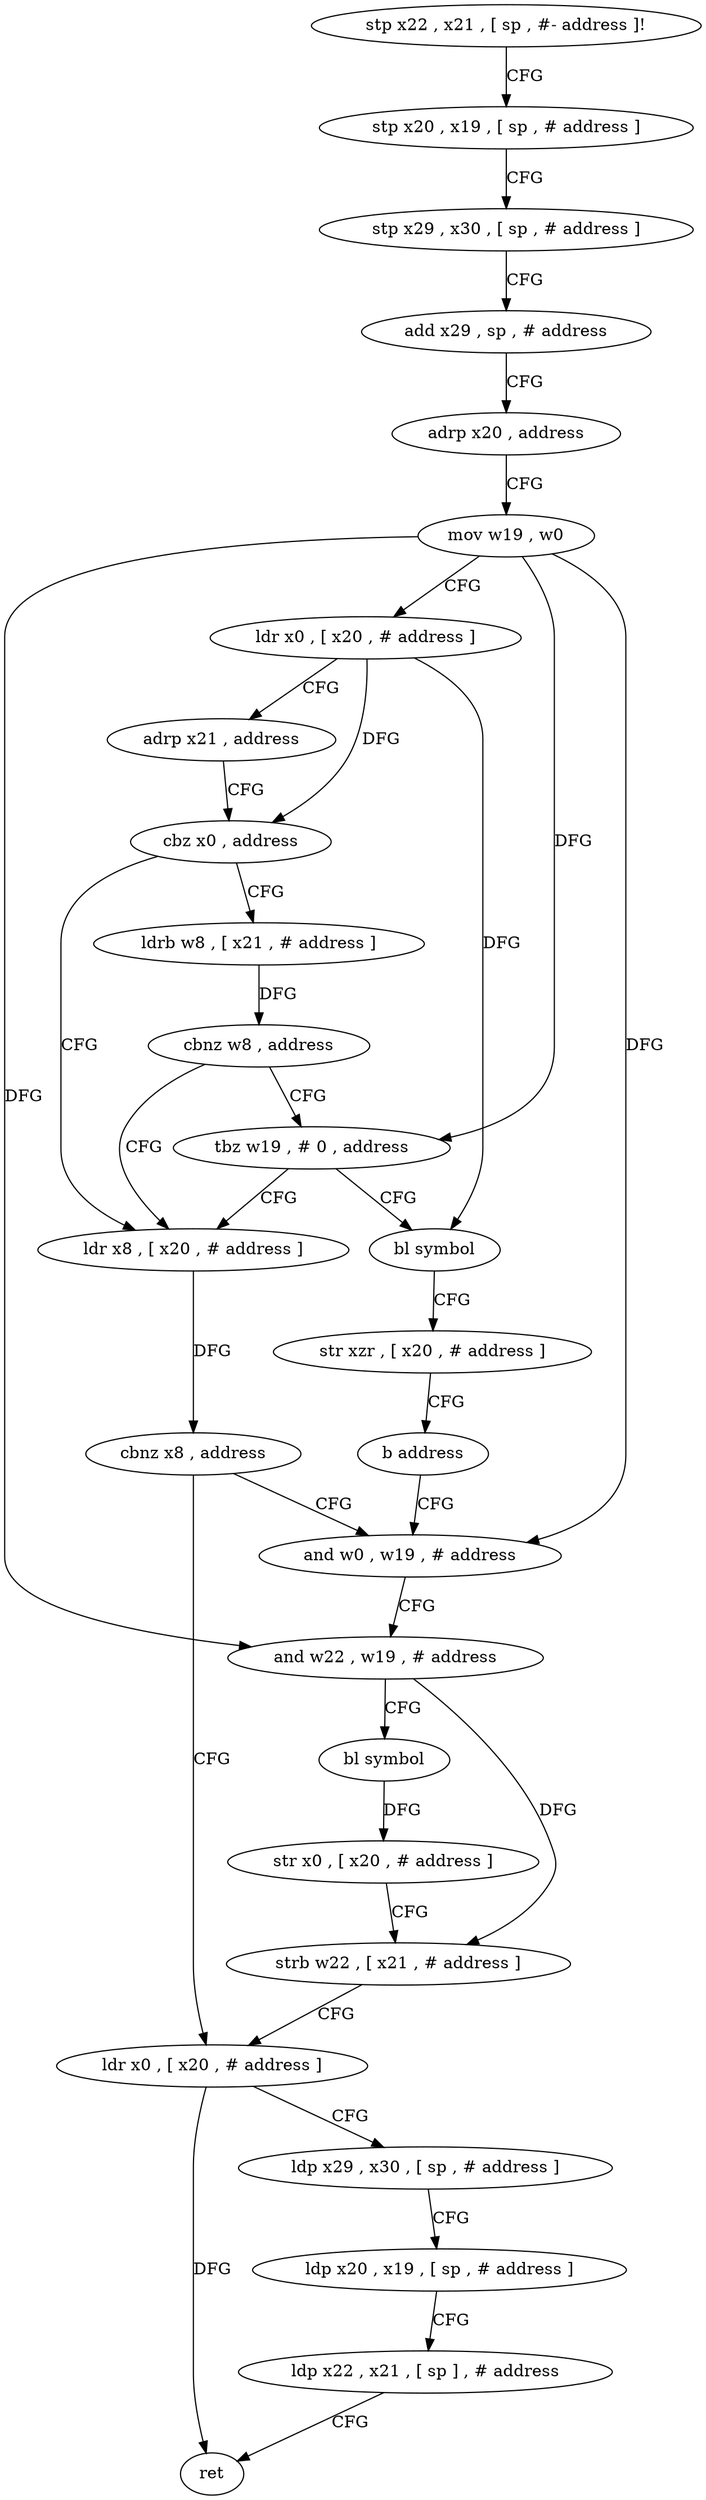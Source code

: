 digraph "func" {
"4241044" [label = "stp x22 , x21 , [ sp , #- address ]!" ]
"4241048" [label = "stp x20 , x19 , [ sp , # address ]" ]
"4241052" [label = "stp x29 , x30 , [ sp , # address ]" ]
"4241056" [label = "add x29 , sp , # address" ]
"4241060" [label = "adrp x20 , address" ]
"4241064" [label = "mov w19 , w0" ]
"4241068" [label = "ldr x0 , [ x20 , # address ]" ]
"4241072" [label = "adrp x21 , address" ]
"4241076" [label = "cbz x0 , address" ]
"4241104" [label = "ldr x8 , [ x20 , # address ]" ]
"4241080" [label = "ldrb w8 , [ x21 , # address ]" ]
"4241108" [label = "cbnz x8 , address" ]
"4241132" [label = "ldr x0 , [ x20 , # address ]" ]
"4241112" [label = "and w0 , w19 , # address" ]
"4241084" [label = "cbnz w8 , address" ]
"4241088" [label = "tbz w19 , # 0 , address" ]
"4241136" [label = "ldp x29 , x30 , [ sp , # address ]" ]
"4241140" [label = "ldp x20 , x19 , [ sp , # address ]" ]
"4241144" [label = "ldp x22 , x21 , [ sp ] , # address" ]
"4241148" [label = "ret" ]
"4241116" [label = "and w22 , w19 , # address" ]
"4241120" [label = "bl symbol" ]
"4241124" [label = "str x0 , [ x20 , # address ]" ]
"4241128" [label = "strb w22 , [ x21 , # address ]" ]
"4241092" [label = "bl symbol" ]
"4241096" [label = "str xzr , [ x20 , # address ]" ]
"4241100" [label = "b address" ]
"4241044" -> "4241048" [ label = "CFG" ]
"4241048" -> "4241052" [ label = "CFG" ]
"4241052" -> "4241056" [ label = "CFG" ]
"4241056" -> "4241060" [ label = "CFG" ]
"4241060" -> "4241064" [ label = "CFG" ]
"4241064" -> "4241068" [ label = "CFG" ]
"4241064" -> "4241112" [ label = "DFG" ]
"4241064" -> "4241116" [ label = "DFG" ]
"4241064" -> "4241088" [ label = "DFG" ]
"4241068" -> "4241072" [ label = "CFG" ]
"4241068" -> "4241076" [ label = "DFG" ]
"4241068" -> "4241092" [ label = "DFG" ]
"4241072" -> "4241076" [ label = "CFG" ]
"4241076" -> "4241104" [ label = "CFG" ]
"4241076" -> "4241080" [ label = "CFG" ]
"4241104" -> "4241108" [ label = "DFG" ]
"4241080" -> "4241084" [ label = "DFG" ]
"4241108" -> "4241132" [ label = "CFG" ]
"4241108" -> "4241112" [ label = "CFG" ]
"4241132" -> "4241136" [ label = "CFG" ]
"4241132" -> "4241148" [ label = "DFG" ]
"4241112" -> "4241116" [ label = "CFG" ]
"4241084" -> "4241104" [ label = "CFG" ]
"4241084" -> "4241088" [ label = "CFG" ]
"4241088" -> "4241104" [ label = "CFG" ]
"4241088" -> "4241092" [ label = "CFG" ]
"4241136" -> "4241140" [ label = "CFG" ]
"4241140" -> "4241144" [ label = "CFG" ]
"4241144" -> "4241148" [ label = "CFG" ]
"4241116" -> "4241120" [ label = "CFG" ]
"4241116" -> "4241128" [ label = "DFG" ]
"4241120" -> "4241124" [ label = "DFG" ]
"4241124" -> "4241128" [ label = "CFG" ]
"4241128" -> "4241132" [ label = "CFG" ]
"4241092" -> "4241096" [ label = "CFG" ]
"4241096" -> "4241100" [ label = "CFG" ]
"4241100" -> "4241112" [ label = "CFG" ]
}
